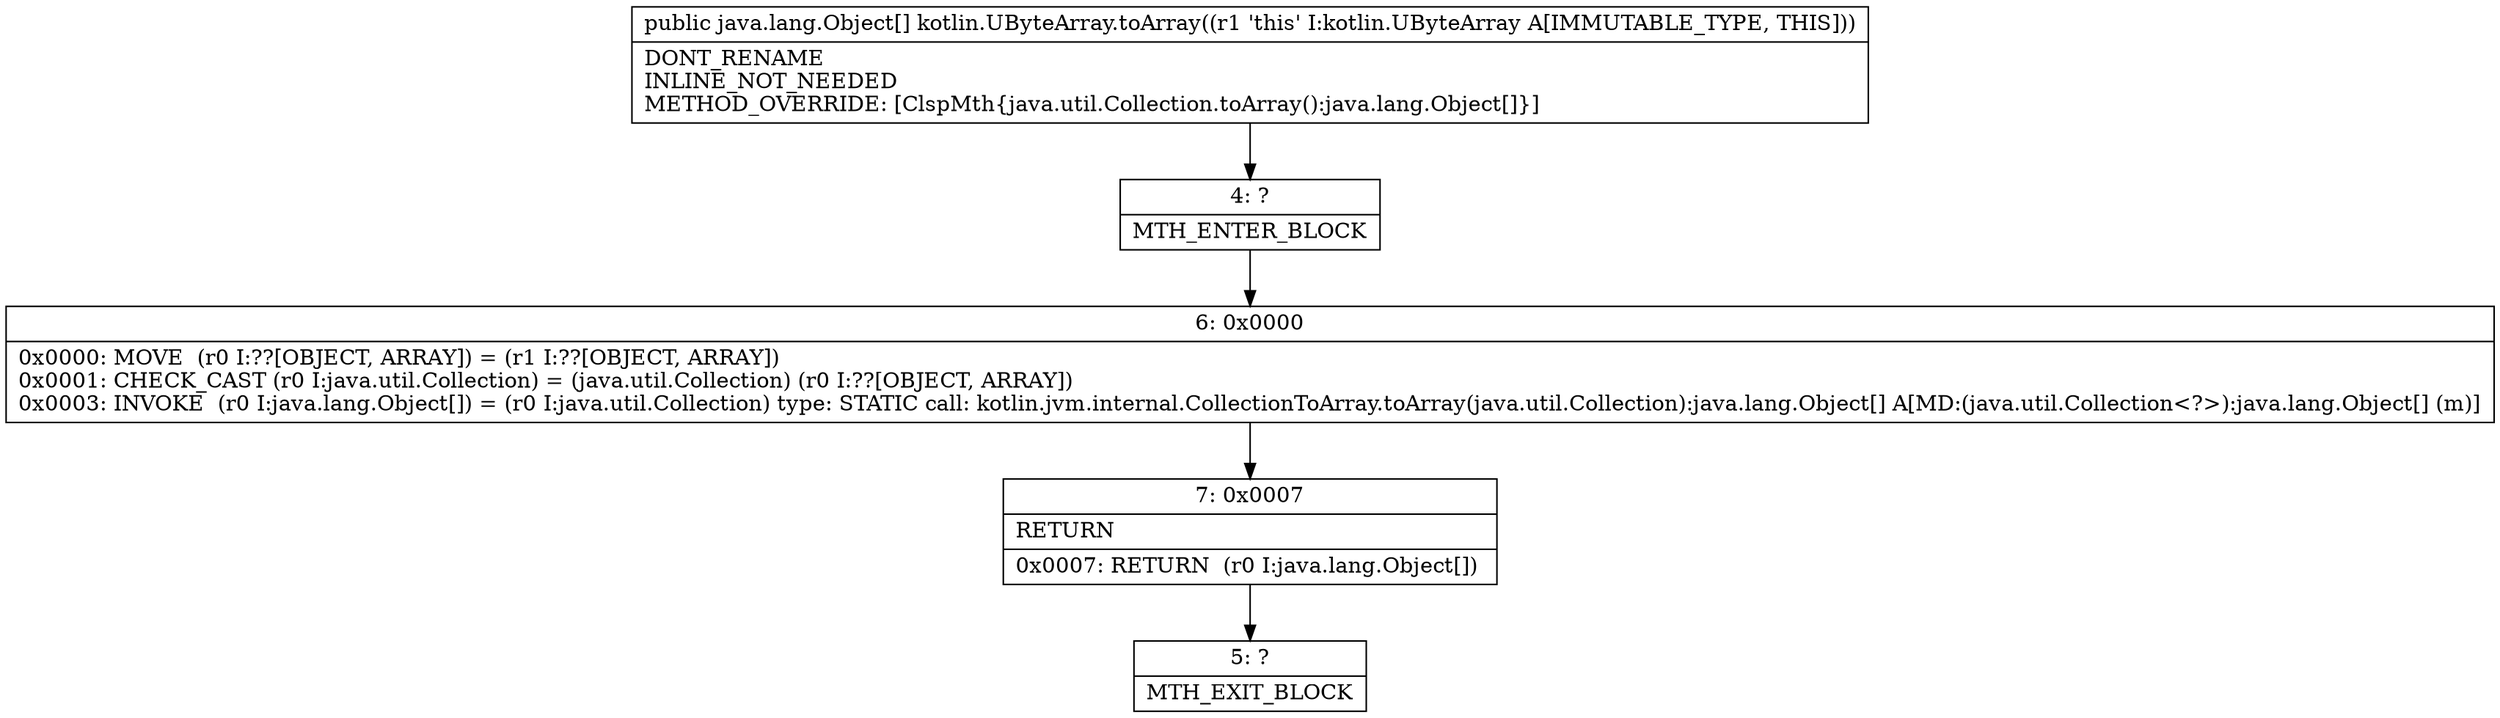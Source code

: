 digraph "CFG forkotlin.UByteArray.toArray()[Ljava\/lang\/Object;" {
Node_4 [shape=record,label="{4\:\ ?|MTH_ENTER_BLOCK\l}"];
Node_6 [shape=record,label="{6\:\ 0x0000|0x0000: MOVE  (r0 I:??[OBJECT, ARRAY]) = (r1 I:??[OBJECT, ARRAY]) \l0x0001: CHECK_CAST (r0 I:java.util.Collection) = (java.util.Collection) (r0 I:??[OBJECT, ARRAY]) \l0x0003: INVOKE  (r0 I:java.lang.Object[]) = (r0 I:java.util.Collection) type: STATIC call: kotlin.jvm.internal.CollectionToArray.toArray(java.util.Collection):java.lang.Object[] A[MD:(java.util.Collection\<?\>):java.lang.Object[] (m)]\l}"];
Node_7 [shape=record,label="{7\:\ 0x0007|RETURN\l|0x0007: RETURN  (r0 I:java.lang.Object[]) \l}"];
Node_5 [shape=record,label="{5\:\ ?|MTH_EXIT_BLOCK\l}"];
MethodNode[shape=record,label="{public java.lang.Object[] kotlin.UByteArray.toArray((r1 'this' I:kotlin.UByteArray A[IMMUTABLE_TYPE, THIS]))  | DONT_RENAME\lINLINE_NOT_NEEDED\lMETHOD_OVERRIDE: [ClspMth\{java.util.Collection.toArray():java.lang.Object[]\}]\l}"];
MethodNode -> Node_4;Node_4 -> Node_6;
Node_6 -> Node_7;
Node_7 -> Node_5;
}

